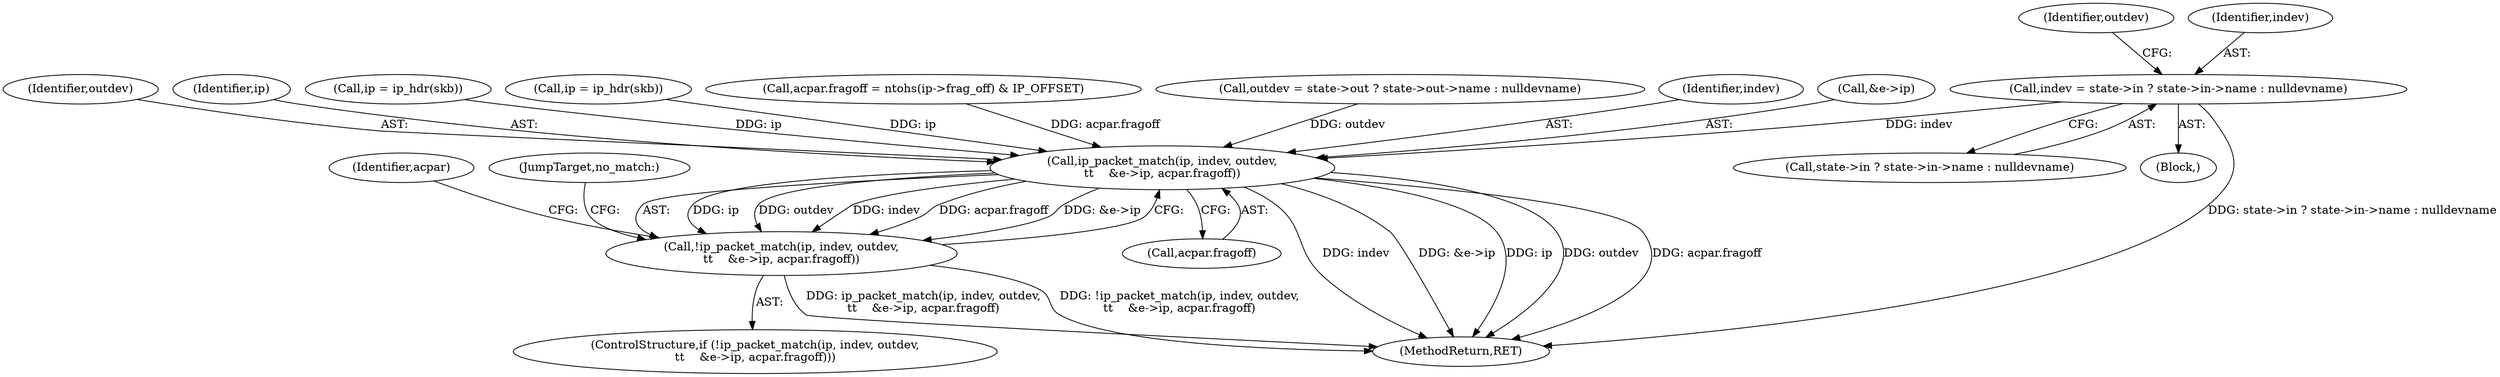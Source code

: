 digraph "0_linux_57ebd808a97d7c5b1e1afb937c2db22beba3c1f8_0@pointer" {
"1000146" [label="(Call,indev = state->in ? state->in->name : nulldevname)"];
"1000263" [label="(Call,ip_packet_match(ip, indev, outdev,\n\t\t    &e->ip, acpar.fragoff))"];
"1000262" [label="(Call,!ip_packet_match(ip, indev, outdev,\n\t\t    &e->ip, acpar.fragoff))"];
"1000284" [label="(Identifier,acpar)"];
"1000148" [label="(Call,state->in ? state->in->name : nulldevname)"];
"1000114" [label="(Block,)"];
"1000266" [label="(Identifier,outdev)"];
"1000275" [label="(JumpTarget,no_match:)"];
"1000146" [label="(Call,indev = state->in ? state->in->name : nulldevname)"];
"1000264" [label="(Identifier,ip)"];
"1000142" [label="(Call,ip = ip_hdr(skb))"];
"1000159" [label="(Identifier,outdev)"];
"1000271" [label="(Call,acpar.fragoff)"];
"1000506" [label="(MethodReturn,RET)"];
"1000479" [label="(Call,ip = ip_hdr(skb))"];
"1000147" [label="(Identifier,indev)"];
"1000170" [label="(Call,acpar.fragoff = ntohs(ip->frag_off) & IP_OFFSET)"];
"1000263" [label="(Call,ip_packet_match(ip, indev, outdev,\n\t\t    &e->ip, acpar.fragoff))"];
"1000158" [label="(Call,outdev = state->out ? state->out->name : nulldevname)"];
"1000262" [label="(Call,!ip_packet_match(ip, indev, outdev,\n\t\t    &e->ip, acpar.fragoff))"];
"1000265" [label="(Identifier,indev)"];
"1000261" [label="(ControlStructure,if (!ip_packet_match(ip, indev, outdev,\n\t\t    &e->ip, acpar.fragoff)))"];
"1000267" [label="(Call,&e->ip)"];
"1000146" -> "1000114"  [label="AST: "];
"1000146" -> "1000148"  [label="CFG: "];
"1000147" -> "1000146"  [label="AST: "];
"1000148" -> "1000146"  [label="AST: "];
"1000159" -> "1000146"  [label="CFG: "];
"1000146" -> "1000506"  [label="DDG: state->in ? state->in->name : nulldevname"];
"1000146" -> "1000263"  [label="DDG: indev"];
"1000263" -> "1000262"  [label="AST: "];
"1000263" -> "1000271"  [label="CFG: "];
"1000264" -> "1000263"  [label="AST: "];
"1000265" -> "1000263"  [label="AST: "];
"1000266" -> "1000263"  [label="AST: "];
"1000267" -> "1000263"  [label="AST: "];
"1000271" -> "1000263"  [label="AST: "];
"1000262" -> "1000263"  [label="CFG: "];
"1000263" -> "1000506"  [label="DDG: indev"];
"1000263" -> "1000506"  [label="DDG: &e->ip"];
"1000263" -> "1000506"  [label="DDG: ip"];
"1000263" -> "1000506"  [label="DDG: outdev"];
"1000263" -> "1000506"  [label="DDG: acpar.fragoff"];
"1000263" -> "1000262"  [label="DDG: ip"];
"1000263" -> "1000262"  [label="DDG: outdev"];
"1000263" -> "1000262"  [label="DDG: indev"];
"1000263" -> "1000262"  [label="DDG: acpar.fragoff"];
"1000263" -> "1000262"  [label="DDG: &e->ip"];
"1000479" -> "1000263"  [label="DDG: ip"];
"1000142" -> "1000263"  [label="DDG: ip"];
"1000158" -> "1000263"  [label="DDG: outdev"];
"1000170" -> "1000263"  [label="DDG: acpar.fragoff"];
"1000262" -> "1000261"  [label="AST: "];
"1000275" -> "1000262"  [label="CFG: "];
"1000284" -> "1000262"  [label="CFG: "];
"1000262" -> "1000506"  [label="DDG: ip_packet_match(ip, indev, outdev,\n\t\t    &e->ip, acpar.fragoff)"];
"1000262" -> "1000506"  [label="DDG: !ip_packet_match(ip, indev, outdev,\n\t\t    &e->ip, acpar.fragoff)"];
}
